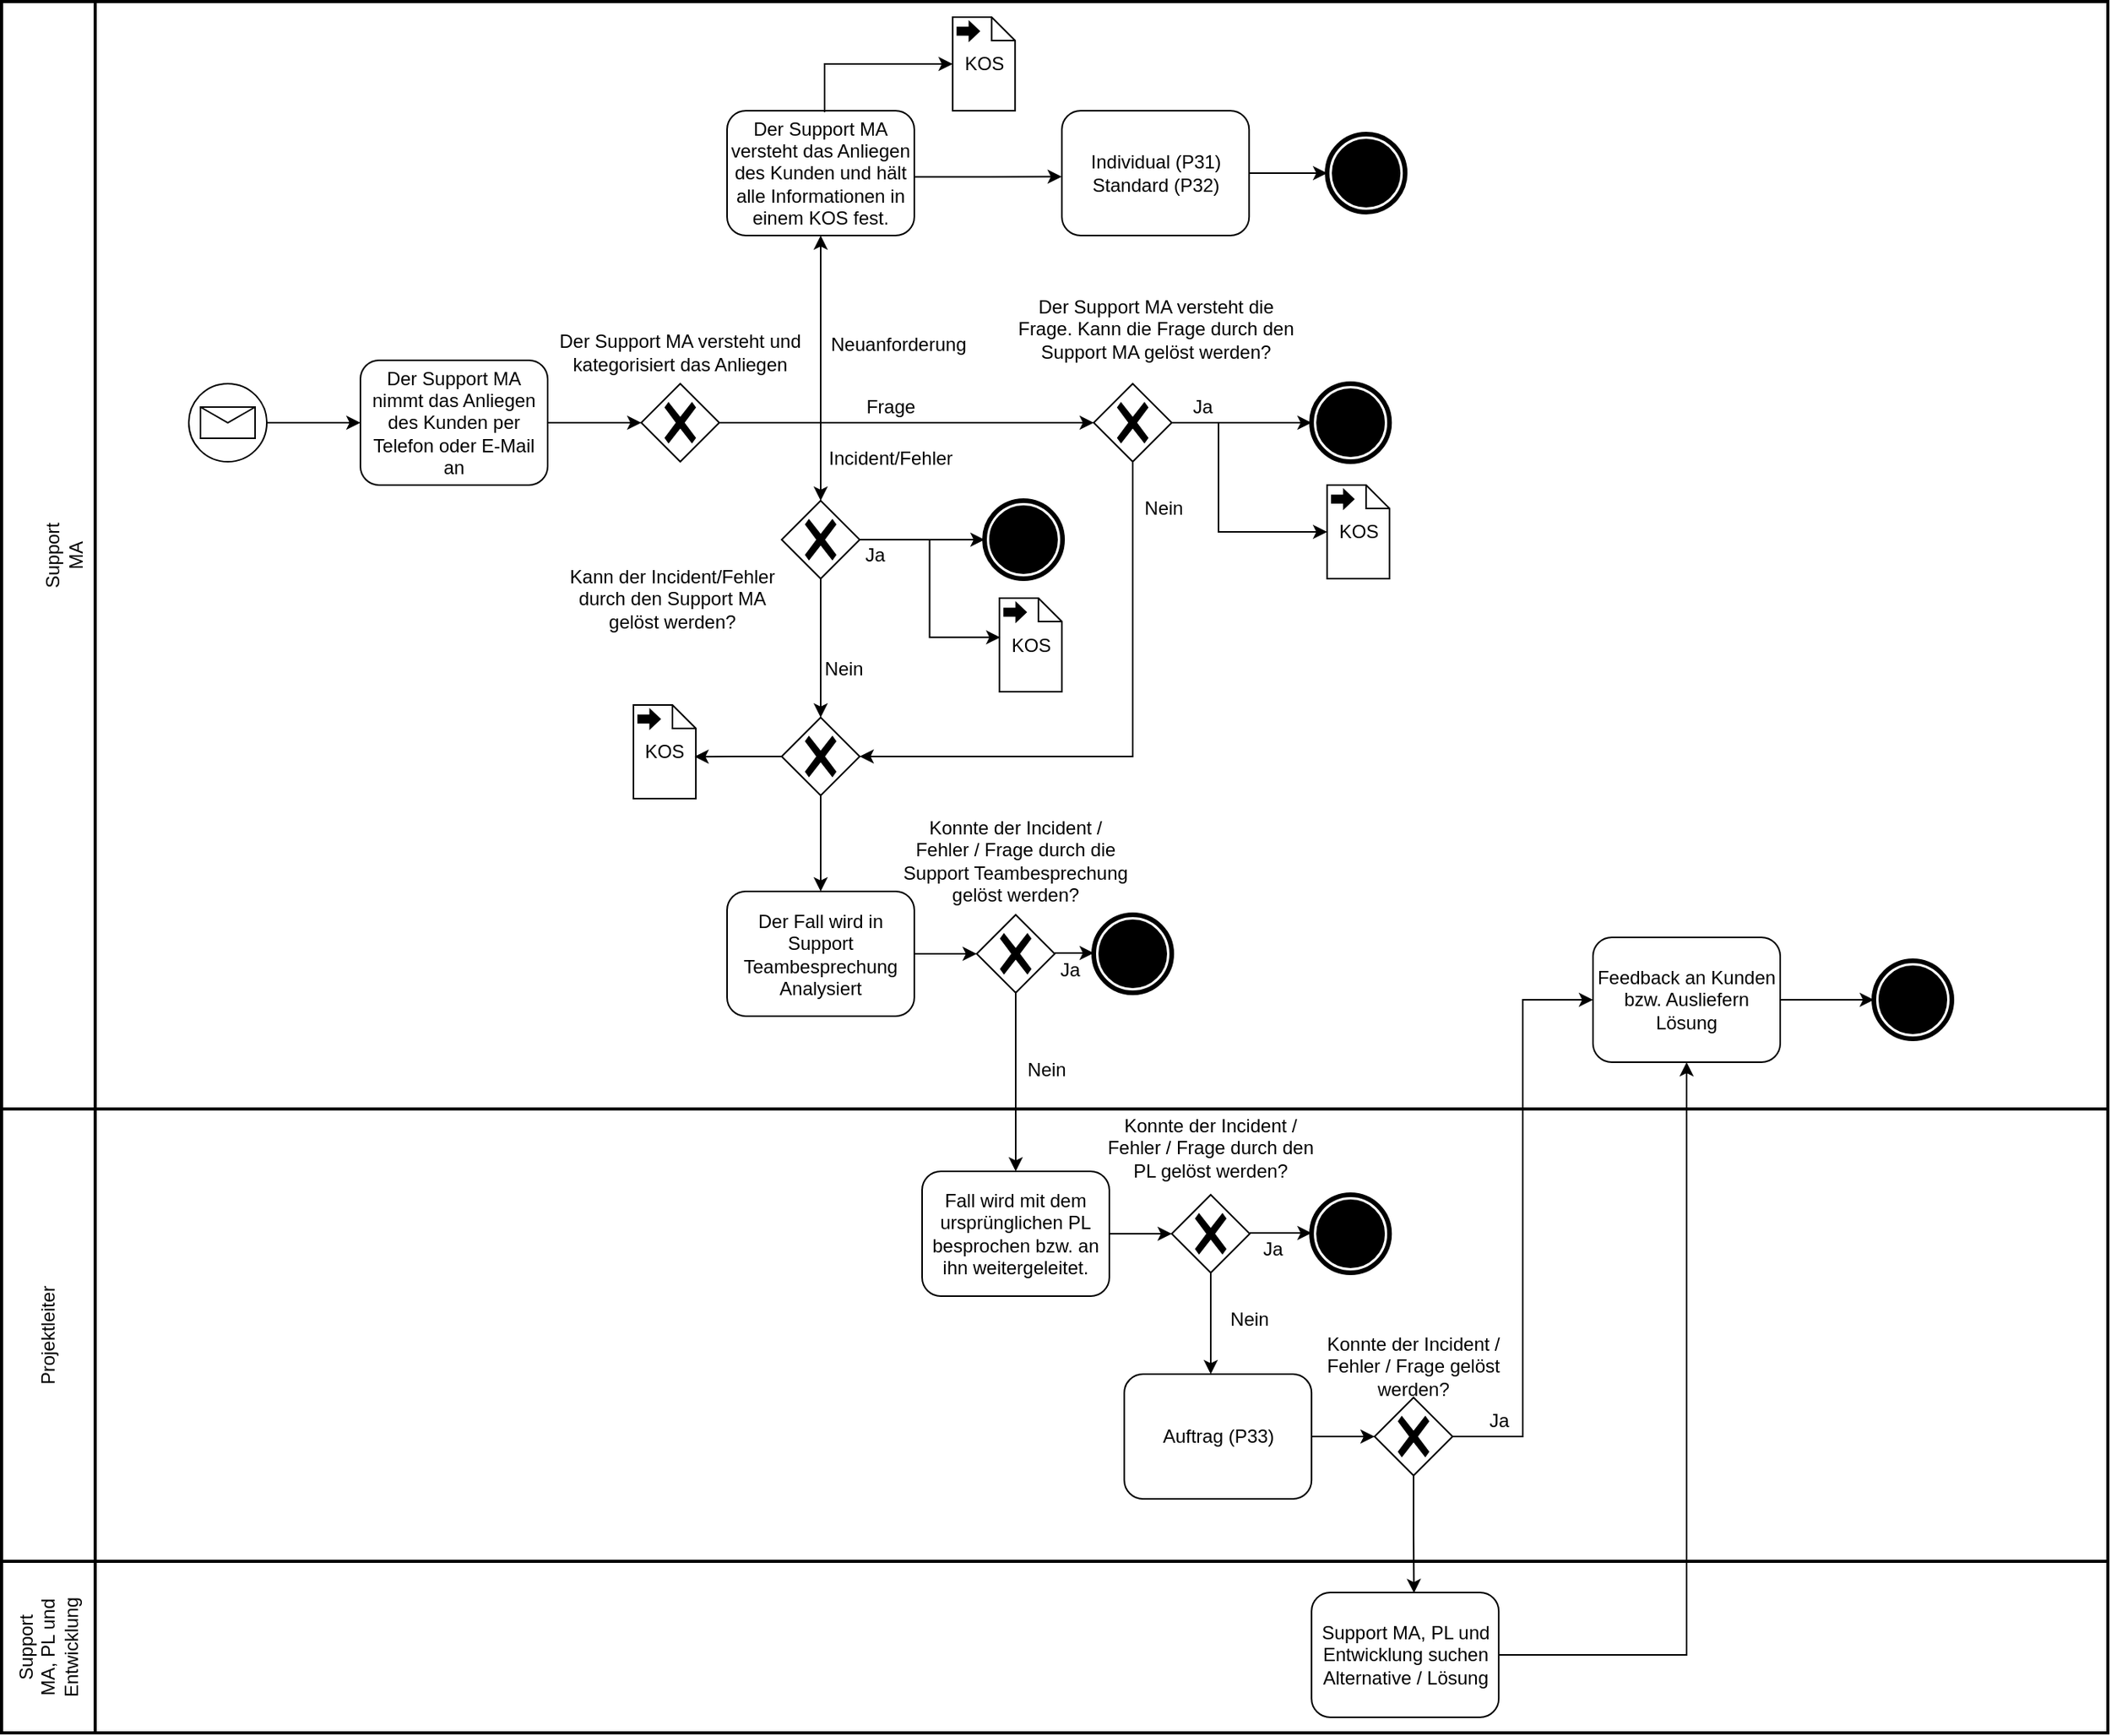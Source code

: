 <mxfile version="20.7.4" type="github">
  <diagram name="Page-1" id="2a216829-ef6e-dabb-86c1-c78162f3ba2b">
    <mxGraphModel dx="1167" dy="610" grid="1" gridSize="10" guides="1" tooltips="1" connect="1" arrows="1" fold="1" page="1" pageScale="1" pageWidth="850" pageHeight="1100" background="none" math="0" shadow="0">
      <root>
        <mxCell id="0" />
        <mxCell id="1" parent="0" />
        <mxCell id="OT7cg2ur5c4f-DrXH7eK-117" value="" style="rounded=0;whiteSpace=wrap;html=1;fillColor=none;strokeWidth=2;" parent="1" vertex="1">
          <mxGeometry x="130" y="20" width="1350" height="710" as="geometry" />
        </mxCell>
        <mxCell id="7a84cebc1def654-2" value="Der Support MA nimmt das Anliegen des Kunden per Telefon oder E-Mail an" style="shape=ext;rounded=1;html=1;whiteSpace=wrap;" parent="1" vertex="1">
          <mxGeometry x="360" y="250" width="120" height="80" as="geometry" />
        </mxCell>
        <mxCell id="7a84cebc1def654-39" style="edgeStyle=orthogonalEdgeStyle;rounded=0;html=1;jettySize=auto;orthogonalLoop=1;entryX=0;entryY=0.5;entryDx=0;entryDy=0;" parent="1" source="7a84cebc1def654-2" edge="1">
          <mxGeometry relative="1" as="geometry">
            <mxPoint x="540" y="290" as="targetPoint" />
          </mxGeometry>
        </mxCell>
        <mxCell id="7a84cebc1def654-50" style="edgeStyle=orthogonalEdgeStyle;rounded=0;html=1;jettySize=auto;orthogonalLoop=1;entryX=0.5;entryY=1;entryDx=0;entryDy=0;" parent="1" edge="1">
          <mxGeometry relative="1" as="geometry">
            <Array as="points">
              <mxPoint x="655" y="290" />
            </Array>
            <mxPoint x="590" y="290" as="sourcePoint" />
            <mxPoint x="655" y="170" as="targetPoint" />
          </mxGeometry>
        </mxCell>
        <mxCell id="OT7cg2ur5c4f-DrXH7eK-1" value="" style="endArrow=classic;html=1;rounded=0;exitX=1;exitY=0.5;exitDx=0;exitDy=0;entryX=0;entryY=0.5;entryDx=0;entryDy=0;" parent="1" target="7a84cebc1def654-2" edge="1">
          <mxGeometry width="50" height="50" relative="1" as="geometry">
            <mxPoint x="290" y="290" as="sourcePoint" />
            <mxPoint x="340" y="220" as="targetPoint" />
          </mxGeometry>
        </mxCell>
        <mxCell id="OT7cg2ur5c4f-DrXH7eK-2" value="Der Support MA versteht und kategorisiert das Anliegen" style="text;html=1;strokeColor=none;fillColor=none;align=center;verticalAlign=middle;whiteSpace=wrap;rounded=0;" parent="1" vertex="1">
          <mxGeometry x="480" y="225" width="170" height="40" as="geometry" />
        </mxCell>
        <mxCell id="OT7cg2ur5c4f-DrXH7eK-4" value="Ja" style="text;html=1;strokeColor=none;fillColor=none;align=center;verticalAlign=middle;whiteSpace=wrap;rounded=0;" parent="1" vertex="1">
          <mxGeometry x="660" y="360" width="60" height="30" as="geometry" />
        </mxCell>
        <mxCell id="OT7cg2ur5c4f-DrXH7eK-10" value="" style="points=[[0.145,0.145,0],[0.5,0,0],[0.855,0.145,0],[1,0.5,0],[0.855,0.855,0],[0.5,1,0],[0.145,0.855,0],[0,0.5,0]];shape=mxgraph.bpmn.event;html=1;verticalLabelPosition=bottom;labelBackgroundColor=#ffffff;verticalAlign=top;align=center;perimeter=ellipsePerimeter;outlineConnect=0;aspect=fixed;outline=standard;symbol=message;" parent="1" vertex="1">
          <mxGeometry x="250" y="265" width="50" height="50" as="geometry" />
        </mxCell>
        <mxCell id="OT7cg2ur5c4f-DrXH7eK-17" value="Neuanforderung" style="text;html=1;strokeColor=none;fillColor=none;align=center;verticalAlign=middle;whiteSpace=wrap;rounded=0;" parent="1" vertex="1">
          <mxGeometry x="675" y="225" width="60" height="30" as="geometry" />
        </mxCell>
        <mxCell id="OT7cg2ur5c4f-DrXH7eK-19" style="edgeStyle=orthogonalEdgeStyle;rounded=0;html=1;jettySize=auto;orthogonalLoop=1;entryX=0;entryY=0.5;entryDx=0;entryDy=0;" parent="1" edge="1">
          <mxGeometry relative="1" as="geometry">
            <Array as="points" />
            <mxPoint x="590" y="290" as="sourcePoint" />
            <mxPoint x="830" y="290" as="targetPoint" />
          </mxGeometry>
        </mxCell>
        <mxCell id="OT7cg2ur5c4f-DrXH7eK-20" style="edgeStyle=orthogonalEdgeStyle;rounded=0;html=1;jettySize=auto;orthogonalLoop=1;" parent="1" target="OT7cg2ur5c4f-DrXH7eK-41" edge="1">
          <mxGeometry relative="1" as="geometry">
            <Array as="points">
              <mxPoint x="655" y="290" />
            </Array>
            <mxPoint x="590" y="290" as="sourcePoint" />
            <mxPoint x="655" y="420" as="targetPoint" />
          </mxGeometry>
        </mxCell>
        <mxCell id="OT7cg2ur5c4f-DrXH7eK-21" value="Incident/Fehler" style="text;html=1;strokeColor=none;fillColor=none;align=center;verticalAlign=middle;whiteSpace=wrap;rounded=0;" parent="1" vertex="1">
          <mxGeometry x="650" y="295" width="100" height="35" as="geometry" />
        </mxCell>
        <mxCell id="OT7cg2ur5c4f-DrXH7eK-26" style="edgeStyle=orthogonalEdgeStyle;rounded=0;orthogonalLoop=1;jettySize=auto;html=1;entryX=-0.001;entryY=0.528;entryDx=0;entryDy=0;exitX=0.992;exitY=0.53;exitDx=0;exitDy=0;exitPerimeter=0;entryPerimeter=0;" parent="1" target="OT7cg2ur5c4f-DrXH7eK-25" edge="1" source="OT7cg2ur5c4f-DrXH7eK-60">
          <mxGeometry relative="1" as="geometry">
            <mxPoint x="760.0" y="131.92" as="sourcePoint" />
          </mxGeometry>
        </mxCell>
        <mxCell id="OT7cg2ur5c4f-DrXH7eK-25" value="Individual (P31)&lt;br&gt;Standard (P32)" style="shape=ext;rounded=1;html=1;whiteSpace=wrap;" parent="1" vertex="1">
          <mxGeometry x="809.6" y="90" width="120" height="80" as="geometry" />
        </mxCell>
        <mxCell id="OT7cg2ur5c4f-DrXH7eK-28" style="edgeStyle=orthogonalEdgeStyle;rounded=0;orthogonalLoop=1;jettySize=auto;html=1;exitX=1;exitY=0.5;exitDx=0;exitDy=0;" parent="1" source="OT7cg2ur5c4f-DrXH7eK-25" target="OT7cg2ur5c4f-DrXH7eK-29" edge="1">
          <mxGeometry relative="1" as="geometry">
            <mxPoint x="944.6" y="130" as="sourcePoint" />
          </mxGeometry>
        </mxCell>
        <mxCell id="OT7cg2ur5c4f-DrXH7eK-29" value="" style="points=[[0.145,0.145,0],[0.5,0,0],[0.855,0.145,0],[1,0.5,0],[0.855,0.855,0],[0.5,1,0],[0.145,0.855,0],[0,0.5,0]];shape=mxgraph.bpmn.event;html=1;verticalLabelPosition=bottom;labelBackgroundColor=#ffffff;verticalAlign=top;align=center;perimeter=ellipsePerimeter;outlineConnect=0;aspect=fixed;outline=end;symbol=terminate;" parent="1" vertex="1">
          <mxGeometry x="979.6" y="105" width="50" height="50" as="geometry" />
        </mxCell>
        <mxCell id="OT7cg2ur5c4f-DrXH7eK-31" value="Kann der Incident/Fehler durch den Support MA gelöst werden?" style="text;html=1;strokeColor=none;fillColor=none;align=center;verticalAlign=middle;whiteSpace=wrap;rounded=0;" parent="1" vertex="1">
          <mxGeometry x="490" y="370" width="140" height="65" as="geometry" />
        </mxCell>
        <mxCell id="OT7cg2ur5c4f-DrXH7eK-32" style="edgeStyle=orthogonalEdgeStyle;rounded=0;orthogonalLoop=1;jettySize=auto;html=1;exitX=1;exitY=0.5;exitDx=0;exitDy=0;exitPerimeter=0;" parent="1" source="OT7cg2ur5c4f-DrXH7eK-41" target="OT7cg2ur5c4f-DrXH7eK-34" edge="1">
          <mxGeometry relative="1" as="geometry">
            <mxPoint x="545" y="402.5" as="sourcePoint" />
          </mxGeometry>
        </mxCell>
        <mxCell id="OT7cg2ur5c4f-DrXH7eK-33" value="" style="shape=mxgraph.bpmn.data;labelPosition=center;verticalLabelPosition=bottom;align=center;verticalAlign=top;whiteSpace=wrap;size=15;html=1;bpmnTransferType=output;" parent="1" vertex="1">
          <mxGeometry x="769.6" y="402.5" width="40" height="60" as="geometry" />
        </mxCell>
        <mxCell id="OT7cg2ur5c4f-DrXH7eK-34" value="" style="points=[[0.145,0.145,0],[0.5,0,0],[0.855,0.145,0],[1,0.5,0],[0.855,0.855,0],[0.5,1,0],[0.145,0.855,0],[0,0.5,0]];shape=mxgraph.bpmn.event;html=1;verticalLabelPosition=bottom;labelBackgroundColor=#ffffff;verticalAlign=top;align=center;perimeter=ellipsePerimeter;outlineConnect=0;aspect=fixed;outline=end;symbol=terminate;" parent="1" vertex="1">
          <mxGeometry x="760" y="340" width="50" height="50" as="geometry" />
        </mxCell>
        <mxCell id="OT7cg2ur5c4f-DrXH7eK-35" value="KOS" style="text;html=1;strokeColor=none;fillColor=none;align=center;verticalAlign=middle;whiteSpace=wrap;rounded=0;" parent="1" vertex="1">
          <mxGeometry x="774.6" y="417.5" width="30" height="30" as="geometry" />
        </mxCell>
        <mxCell id="OT7cg2ur5c4f-DrXH7eK-36" style="edgeStyle=orthogonalEdgeStyle;rounded=0;orthogonalLoop=1;jettySize=auto;html=1;exitX=0.5;exitY=1;exitDx=0;exitDy=0;" parent="1" source="OT7cg2ur5c4f-DrXH7eK-35" target="OT7cg2ur5c4f-DrXH7eK-35" edge="1">
          <mxGeometry relative="1" as="geometry" />
        </mxCell>
        <mxCell id="OT7cg2ur5c4f-DrXH7eK-39" value="" style="points=[[0.25,0.25,0],[0.5,0,0],[0.75,0.25,0],[1,0.5,0],[0.75,0.75,0],[0.5,1,0],[0.25,0.75,0],[0,0.5,0]];shape=mxgraph.bpmn.gateway2;html=1;verticalLabelPosition=bottom;labelBackgroundColor=#ffffff;verticalAlign=top;align=center;perimeter=rhombusPerimeter;outlineConnect=0;outline=none;symbol=none;gwType=exclusive;" parent="1" vertex="1">
          <mxGeometry x="540" y="265" width="50" height="50" as="geometry" />
        </mxCell>
        <mxCell id="OT7cg2ur5c4f-DrXH7eK-74" style="edgeStyle=orthogonalEdgeStyle;rounded=0;orthogonalLoop=1;jettySize=auto;html=1;entryX=0.012;entryY=0.419;entryDx=0;entryDy=0;entryPerimeter=0;" parent="1" source="OT7cg2ur5c4f-DrXH7eK-41" target="OT7cg2ur5c4f-DrXH7eK-33" edge="1">
          <mxGeometry relative="1" as="geometry" />
        </mxCell>
        <mxCell id="uSGcIZpnzLXFnjncOjhk-13" style="edgeStyle=orthogonalEdgeStyle;rounded=0;orthogonalLoop=1;jettySize=auto;html=1;entryX=0.5;entryY=0;entryDx=0;entryDy=0;entryPerimeter=0;" edge="1" parent="1" source="OT7cg2ur5c4f-DrXH7eK-41" target="uSGcIZpnzLXFnjncOjhk-11">
          <mxGeometry relative="1" as="geometry" />
        </mxCell>
        <mxCell id="OT7cg2ur5c4f-DrXH7eK-41" value="" style="points=[[0.25,0.25,0],[0.5,0,0],[0.75,0.25,0],[1,0.5,0],[0.75,0.75,0],[0.5,1,0],[0.25,0.75,0],[0,0.5,0]];shape=mxgraph.bpmn.gateway2;html=1;verticalLabelPosition=bottom;labelBackgroundColor=#ffffff;verticalAlign=top;align=center;perimeter=rhombusPerimeter;outlineConnect=0;outline=none;symbol=none;gwType=exclusive;" parent="1" vertex="1">
          <mxGeometry x="630" y="340" width="50" height="50" as="geometry" />
        </mxCell>
        <mxCell id="OT7cg2ur5c4f-DrXH7eK-42" value="Frage" style="text;html=1;strokeColor=none;fillColor=none;align=center;verticalAlign=middle;whiteSpace=wrap;rounded=0;" parent="1" vertex="1">
          <mxGeometry x="670" y="265" width="60" height="30" as="geometry" />
        </mxCell>
        <mxCell id="OT7cg2ur5c4f-DrXH7eK-75" style="edgeStyle=orthogonalEdgeStyle;rounded=0;orthogonalLoop=1;jettySize=auto;html=1;entryX=0.5;entryY=0;entryDx=0;entryDy=0;exitX=0.5;exitY=1;exitDx=0;exitDy=0;exitPerimeter=0;startArrow=none;" parent="1" source="uSGcIZpnzLXFnjncOjhk-11" target="OT7cg2ur5c4f-DrXH7eK-72" edge="1">
          <mxGeometry relative="1" as="geometry">
            <mxPoint x="655" y="500" as="sourcePoint" />
          </mxGeometry>
        </mxCell>
        <mxCell id="OT7cg2ur5c4f-DrXH7eK-47" style="edgeStyle=orthogonalEdgeStyle;rounded=0;orthogonalLoop=1;jettySize=auto;html=1;exitX=0.5;exitY=1;exitDx=0;exitDy=0;" parent="1" edge="1">
          <mxGeometry relative="1" as="geometry">
            <mxPoint x="655" y="522.5" as="sourcePoint" />
            <mxPoint x="655" y="522.5" as="targetPoint" />
          </mxGeometry>
        </mxCell>
        <mxCell id="OT7cg2ur5c4f-DrXH7eK-52" value="Nein" style="text;html=1;strokeColor=none;fillColor=none;align=center;verticalAlign=middle;whiteSpace=wrap;rounded=0;" parent="1" vertex="1">
          <mxGeometry x="640" y="432.5" width="60" height="30" as="geometry" />
        </mxCell>
        <mxCell id="OT7cg2ur5c4f-DrXH7eK-53" style="edgeStyle=orthogonalEdgeStyle;rounded=0;orthogonalLoop=1;jettySize=auto;html=1;entryX=0;entryY=0.5;entryDx=0;entryDy=0;entryPerimeter=0;" parent="1" target="uSGcIZpnzLXFnjncOjhk-6" edge="1">
          <mxGeometry relative="1" as="geometry">
            <mxPoint x="880" y="290" as="sourcePoint" />
            <mxPoint x="938.84" y="289.72" as="targetPoint" />
            <Array as="points">
              <mxPoint x="910" y="290" />
              <mxPoint x="910" y="360" />
            </Array>
          </mxGeometry>
        </mxCell>
        <mxCell id="OT7cg2ur5c4f-DrXH7eK-54" value="Der Support MA versteht die Frage. Kann die Frage durch den Support MA gelöst werden?" style="text;html=1;strokeColor=none;fillColor=none;align=center;verticalAlign=middle;whiteSpace=wrap;rounded=0;" parent="1" vertex="1">
          <mxGeometry x="779.6" y="210" width="180" height="40" as="geometry" />
        </mxCell>
        <mxCell id="OT7cg2ur5c4f-DrXH7eK-55" style="edgeStyle=orthogonalEdgeStyle;rounded=0;orthogonalLoop=1;jettySize=auto;html=1;exitX=0.166;exitY=0.833;exitDx=0;exitDy=0;exitPerimeter=0;" parent="1" source="OT7cg2ur5c4f-DrXH7eK-68" target="OT7cg2ur5c4f-DrXH7eK-57" edge="1">
          <mxGeometry relative="1" as="geometry">
            <mxPoint x="980" y="295" as="sourcePoint" />
          </mxGeometry>
        </mxCell>
        <mxCell id="OT7cg2ur5c4f-DrXH7eK-57" value="" style="points=[[0.145,0.145,0],[0.5,0,0],[0.855,0.145,0],[1,0.5,0],[0.855,0.855,0],[0.5,1,0],[0.145,0.855,0],[0,0.5,0]];shape=mxgraph.bpmn.event;html=1;verticalLabelPosition=bottom;labelBackgroundColor=#ffffff;verticalAlign=top;align=center;perimeter=ellipsePerimeter;outlineConnect=0;aspect=fixed;outline=end;symbol=terminate;" parent="1" vertex="1">
          <mxGeometry x="969.6" y="265" width="50" height="50" as="geometry" />
        </mxCell>
        <mxCell id="uSGcIZpnzLXFnjncOjhk-14" style="edgeStyle=orthogonalEdgeStyle;rounded=0;orthogonalLoop=1;jettySize=auto;html=1;entryX=1;entryY=0.5;entryDx=0;entryDy=0;entryPerimeter=0;" edge="1" parent="1" source="OT7cg2ur5c4f-DrXH7eK-59" target="uSGcIZpnzLXFnjncOjhk-11">
          <mxGeometry relative="1" as="geometry">
            <Array as="points">
              <mxPoint x="855" y="504" />
            </Array>
          </mxGeometry>
        </mxCell>
        <mxCell id="OT7cg2ur5c4f-DrXH7eK-59" value="" style="points=[[0.25,0.25,0],[0.5,0,0],[0.75,0.25,0],[1,0.5,0],[0.75,0.75,0],[0.5,1,0],[0.25,0.75,0],[0,0.5,0]];shape=mxgraph.bpmn.gateway2;html=1;verticalLabelPosition=bottom;labelBackgroundColor=#ffffff;verticalAlign=top;align=center;perimeter=rhombusPerimeter;outlineConnect=0;outline=none;symbol=none;gwType=exclusive;" parent="1" vertex="1">
          <mxGeometry x="830" y="265" width="50" height="50" as="geometry" />
        </mxCell>
        <mxCell id="OT7cg2ur5c4f-DrXH7eK-60" value="Der Support MA versteht das Anliegen des Kunden und hält alle Informationen in einem KOS fest." style="shape=ext;rounded=1;html=1;whiteSpace=wrap;" parent="1" vertex="1">
          <mxGeometry x="595" y="90" width="120" height="80" as="geometry" />
        </mxCell>
        <mxCell id="OT7cg2ur5c4f-DrXH7eK-61" style="edgeStyle=orthogonalEdgeStyle;rounded=0;orthogonalLoop=1;jettySize=auto;html=1;entryX=0;entryY=0.5;entryDx=0;entryDy=0;entryPerimeter=0;exitX=0.521;exitY=0.011;exitDx=0;exitDy=0;exitPerimeter=0;" parent="1" target="uSGcIZpnzLXFnjncOjhk-1" edge="1" source="OT7cg2ur5c4f-DrXH7eK-60">
          <mxGeometry relative="1" as="geometry">
            <mxPoint x="665" y="74.999" as="sourcePoint" />
            <mxPoint x="675.0" y="75.004" as="targetPoint" />
          </mxGeometry>
        </mxCell>
        <mxCell id="OT7cg2ur5c4f-DrXH7eK-68" value="Ja" style="text;html=1;strokeColor=none;fillColor=none;align=center;verticalAlign=middle;whiteSpace=wrap;rounded=0;" parent="1" vertex="1">
          <mxGeometry x="870.03" y="265" width="60" height="30" as="geometry" />
        </mxCell>
        <mxCell id="OT7cg2ur5c4f-DrXH7eK-69" value="Nein" style="text;html=1;strokeColor=none;fillColor=none;align=center;verticalAlign=middle;whiteSpace=wrap;rounded=0;" parent="1" vertex="1">
          <mxGeometry x="844.6" y="330" width="60" height="30" as="geometry" />
        </mxCell>
        <mxCell id="OT7cg2ur5c4f-DrXH7eK-77" style="edgeStyle=orthogonalEdgeStyle;rounded=0;orthogonalLoop=1;jettySize=auto;html=1;entryX=0;entryY=0.5;entryDx=0;entryDy=0;entryPerimeter=0;" parent="1" source="OT7cg2ur5c4f-DrXH7eK-72" target="OT7cg2ur5c4f-DrXH7eK-76" edge="1">
          <mxGeometry relative="1" as="geometry" />
        </mxCell>
        <mxCell id="OT7cg2ur5c4f-DrXH7eK-72" value="Der Fall wird in Support Teambesprechung Analysiert" style="shape=ext;rounded=1;html=1;whiteSpace=wrap;" parent="1" vertex="1">
          <mxGeometry x="595" y="590.5" width="120" height="80" as="geometry" />
        </mxCell>
        <mxCell id="OT7cg2ur5c4f-DrXH7eK-85" style="edgeStyle=orthogonalEdgeStyle;rounded=0;orthogonalLoop=1;jettySize=auto;html=1;entryX=0.5;entryY=0;entryDx=0;entryDy=0;" parent="1" source="OT7cg2ur5c4f-DrXH7eK-76" target="OT7cg2ur5c4f-DrXH7eK-84" edge="1">
          <mxGeometry relative="1" as="geometry" />
        </mxCell>
        <mxCell id="OT7cg2ur5c4f-DrXH7eK-76" value="" style="points=[[0.25,0.25,0],[0.5,0,0],[0.75,0.25,0],[1,0.5,0],[0.75,0.75,0],[0.5,1,0],[0.25,0.75,0],[0,0.5,0]];shape=mxgraph.bpmn.gateway2;html=1;verticalLabelPosition=bottom;labelBackgroundColor=#ffffff;verticalAlign=top;align=center;perimeter=rhombusPerimeter;outlineConnect=0;outline=none;symbol=none;gwType=exclusive;" parent="1" vertex="1">
          <mxGeometry x="755" y="605.5" width="50" height="50" as="geometry" />
        </mxCell>
        <mxCell id="OT7cg2ur5c4f-DrXH7eK-78" value="Konnte der Incident / Fehler / Frage durch die Support Teambesprechung gelöst werden?" style="text;html=1;strokeColor=none;fillColor=none;align=center;verticalAlign=middle;whiteSpace=wrap;rounded=0;" parent="1" vertex="1">
          <mxGeometry x="705" y="535.5" width="150" height="70" as="geometry" />
        </mxCell>
        <mxCell id="OT7cg2ur5c4f-DrXH7eK-79" style="edgeStyle=orthogonalEdgeStyle;rounded=0;orthogonalLoop=1;jettySize=auto;html=1;exitX=0.5;exitY=0;exitDx=0;exitDy=0;entryX=0;entryY=0.5;entryDx=0;entryDy=0;entryPerimeter=0;" parent="1" target="OT7cg2ur5c4f-DrXH7eK-80" edge="1">
          <mxGeometry relative="1" as="geometry">
            <mxPoint x="805" y="630" as="sourcePoint" />
          </mxGeometry>
        </mxCell>
        <mxCell id="OT7cg2ur5c4f-DrXH7eK-80" value="" style="points=[[0.145,0.145,0],[0.5,0,0],[0.855,0.145,0],[1,0.5,0],[0.855,0.855,0],[0.5,1,0],[0.145,0.855,0],[0,0.5,0]];shape=mxgraph.bpmn.event;html=1;verticalLabelPosition=bottom;labelBackgroundColor=#ffffff;verticalAlign=top;align=center;perimeter=ellipsePerimeter;outlineConnect=0;aspect=fixed;outline=end;symbol=terminate;" parent="1" vertex="1">
          <mxGeometry x="830" y="605.5" width="50" height="50" as="geometry" />
        </mxCell>
        <mxCell id="OT7cg2ur5c4f-DrXH7eK-82" value="Nein" style="text;html=1;strokeColor=none;fillColor=none;align=center;verticalAlign=middle;whiteSpace=wrap;rounded=0;" parent="1" vertex="1">
          <mxGeometry x="770" y="690" width="60" height="30" as="geometry" />
        </mxCell>
        <mxCell id="OT7cg2ur5c4f-DrXH7eK-83" value="Ja" style="text;html=1;strokeColor=none;fillColor=none;align=center;verticalAlign=middle;whiteSpace=wrap;rounded=0;" parent="1" vertex="1">
          <mxGeometry x="784.6" y="625.5" width="60" height="30" as="geometry" />
        </mxCell>
        <mxCell id="OT7cg2ur5c4f-DrXH7eK-100" style="edgeStyle=orthogonalEdgeStyle;rounded=0;orthogonalLoop=1;jettySize=auto;html=1;" parent="1" source="OT7cg2ur5c4f-DrXH7eK-84" target="OT7cg2ur5c4f-DrXH7eK-95" edge="1">
          <mxGeometry relative="1" as="geometry" />
        </mxCell>
        <mxCell id="OT7cg2ur5c4f-DrXH7eK-84" value="Fall wird mit dem ursprünglichen PL besprochen bzw. an ihn weitergeleitet." style="shape=ext;rounded=1;html=1;whiteSpace=wrap;" parent="1" vertex="1">
          <mxGeometry x="720" y="770" width="120" height="80" as="geometry" />
        </mxCell>
        <mxCell id="OT7cg2ur5c4f-DrXH7eK-94" style="edgeStyle=orthogonalEdgeStyle;rounded=0;orthogonalLoop=1;jettySize=auto;html=1;" parent="1" source="OT7cg2ur5c4f-DrXH7eK-95" edge="1">
          <mxGeometry relative="1" as="geometry">
            <mxPoint x="905" y="900" as="targetPoint" />
          </mxGeometry>
        </mxCell>
        <mxCell id="OT7cg2ur5c4f-DrXH7eK-95" value="" style="points=[[0.25,0.25,0],[0.5,0,0],[0.75,0.25,0],[1,0.5,0],[0.75,0.75,0],[0.5,1,0],[0.25,0.75,0],[0,0.5,0]];shape=mxgraph.bpmn.gateway2;html=1;verticalLabelPosition=bottom;labelBackgroundColor=#ffffff;verticalAlign=top;align=center;perimeter=rhombusPerimeter;outlineConnect=0;outline=none;symbol=none;gwType=exclusive;" parent="1" vertex="1">
          <mxGeometry x="880" y="785" width="50" height="50" as="geometry" />
        </mxCell>
        <mxCell id="OT7cg2ur5c4f-DrXH7eK-96" style="edgeStyle=orthogonalEdgeStyle;rounded=0;orthogonalLoop=1;jettySize=auto;html=1;exitX=0.5;exitY=0;exitDx=0;exitDy=0;entryX=0;entryY=0.5;entryDx=0;entryDy=0;entryPerimeter=0;" parent="1" target="OT7cg2ur5c4f-DrXH7eK-97" edge="1">
          <mxGeometry relative="1" as="geometry">
            <mxPoint x="930" y="809.5" as="sourcePoint" />
          </mxGeometry>
        </mxCell>
        <mxCell id="OT7cg2ur5c4f-DrXH7eK-97" value="" style="points=[[0.145,0.145,0],[0.5,0,0],[0.855,0.145,0],[1,0.5,0],[0.855,0.855,0],[0.5,1,0],[0.145,0.855,0],[0,0.5,0]];shape=mxgraph.bpmn.event;html=1;verticalLabelPosition=bottom;labelBackgroundColor=#ffffff;verticalAlign=top;align=center;perimeter=ellipsePerimeter;outlineConnect=0;aspect=fixed;outline=end;symbol=terminate;" parent="1" vertex="1">
          <mxGeometry x="969.6" y="785" width="50" height="50" as="geometry" />
        </mxCell>
        <mxCell id="OT7cg2ur5c4f-DrXH7eK-98" value="Nein" style="text;html=1;strokeColor=none;fillColor=none;align=center;verticalAlign=middle;whiteSpace=wrap;rounded=0;" parent="1" vertex="1">
          <mxGeometry x="899.6" y="850" width="60" height="30" as="geometry" />
        </mxCell>
        <mxCell id="OT7cg2ur5c4f-DrXH7eK-99" value="Ja" style="text;html=1;strokeColor=none;fillColor=none;align=center;verticalAlign=middle;whiteSpace=wrap;rounded=0;" parent="1" vertex="1">
          <mxGeometry x="915.4" y="805" width="59.6" height="30" as="geometry" />
        </mxCell>
        <mxCell id="OT7cg2ur5c4f-DrXH7eK-101" value="Konnte der Incident / Fehler / Frage durch den PL gelöst werden?" style="text;html=1;strokeColor=none;fillColor=none;align=center;verticalAlign=middle;whiteSpace=wrap;rounded=0;" parent="1" vertex="1">
          <mxGeometry x="830" y="720" width="150" height="70" as="geometry" />
        </mxCell>
        <mxCell id="OT7cg2ur5c4f-DrXH7eK-105" style="edgeStyle=orthogonalEdgeStyle;rounded=0;orthogonalLoop=1;jettySize=auto;html=1;entryX=0;entryY=0.5;entryDx=0;entryDy=0;entryPerimeter=0;" parent="1" source="OT7cg2ur5c4f-DrXH7eK-103" target="OT7cg2ur5c4f-DrXH7eK-104" edge="1">
          <mxGeometry relative="1" as="geometry" />
        </mxCell>
        <mxCell id="OT7cg2ur5c4f-DrXH7eK-103" value="Auftrag (P33)" style="shape=ext;rounded=1;html=1;whiteSpace=wrap;" parent="1" vertex="1">
          <mxGeometry x="849.6" y="900" width="120" height="80" as="geometry" />
        </mxCell>
        <mxCell id="OT7cg2ur5c4f-DrXH7eK-108" style="edgeStyle=orthogonalEdgeStyle;rounded=0;orthogonalLoop=1;jettySize=auto;html=1;entryX=0;entryY=0.5;entryDx=0;entryDy=0;" parent="1" source="OT7cg2ur5c4f-DrXH7eK-104" target="OT7cg2ur5c4f-DrXH7eK-107" edge="1">
          <mxGeometry relative="1" as="geometry" />
        </mxCell>
        <mxCell id="OT7cg2ur5c4f-DrXH7eK-112" style="edgeStyle=orthogonalEdgeStyle;rounded=0;orthogonalLoop=1;jettySize=auto;html=1;entryX=0.547;entryY=0.004;entryDx=0;entryDy=0;entryPerimeter=0;" parent="1" source="OT7cg2ur5c4f-DrXH7eK-104" target="OT7cg2ur5c4f-DrXH7eK-111" edge="1">
          <mxGeometry relative="1" as="geometry" />
        </mxCell>
        <mxCell id="OT7cg2ur5c4f-DrXH7eK-104" value="" style="points=[[0.25,0.25,0],[0.5,0,0],[0.75,0.25,0],[1,0.5,0],[0.75,0.75,0],[0.5,1,0],[0.25,0.75,0],[0,0.5,0]];shape=mxgraph.bpmn.gateway2;html=1;verticalLabelPosition=bottom;labelBackgroundColor=#ffffff;verticalAlign=top;align=center;perimeter=rhombusPerimeter;outlineConnect=0;outline=none;symbol=none;gwType=exclusive;" parent="1" vertex="1">
          <mxGeometry x="1010" y="915" width="50" height="50" as="geometry" />
        </mxCell>
        <mxCell id="OT7cg2ur5c4f-DrXH7eK-106" value="Konnte der Incident / Fehler / Frage gelöst werden?" style="text;html=1;strokeColor=none;fillColor=none;align=center;verticalAlign=middle;whiteSpace=wrap;rounded=0;" parent="1" vertex="1">
          <mxGeometry x="960" y="860" width="150" height="70" as="geometry" />
        </mxCell>
        <mxCell id="OT7cg2ur5c4f-DrXH7eK-116" style="edgeStyle=orthogonalEdgeStyle;rounded=0;orthogonalLoop=1;jettySize=auto;html=1;entryX=0;entryY=0.5;entryDx=0;entryDy=0;entryPerimeter=0;" parent="1" source="OT7cg2ur5c4f-DrXH7eK-107" target="OT7cg2ur5c4f-DrXH7eK-115" edge="1">
          <mxGeometry relative="1" as="geometry" />
        </mxCell>
        <mxCell id="OT7cg2ur5c4f-DrXH7eK-107" value="Feedback an Kunden bzw. Ausliefern Lösung" style="shape=ext;rounded=1;html=1;whiteSpace=wrap;" parent="1" vertex="1">
          <mxGeometry x="1150" y="620" width="120" height="80" as="geometry" />
        </mxCell>
        <mxCell id="OT7cg2ur5c4f-DrXH7eK-109" value="Ja" style="text;html=1;strokeColor=none;fillColor=none;align=center;verticalAlign=middle;whiteSpace=wrap;rounded=0;" parent="1" vertex="1">
          <mxGeometry x="1060" y="915" width="59.6" height="30" as="geometry" />
        </mxCell>
        <mxCell id="OT7cg2ur5c4f-DrXH7eK-113" style="edgeStyle=orthogonalEdgeStyle;rounded=0;orthogonalLoop=1;jettySize=auto;html=1;entryX=0.5;entryY=1;entryDx=0;entryDy=0;" parent="1" source="OT7cg2ur5c4f-DrXH7eK-111" target="OT7cg2ur5c4f-DrXH7eK-107" edge="1">
          <mxGeometry relative="1" as="geometry" />
        </mxCell>
        <mxCell id="OT7cg2ur5c4f-DrXH7eK-111" value="Support MA, PL und Entwicklung suchen Alternative / Lösung" style="shape=ext;rounded=1;html=1;whiteSpace=wrap;" parent="1" vertex="1">
          <mxGeometry x="969.6" y="1040" width="120" height="80" as="geometry" />
        </mxCell>
        <mxCell id="OT7cg2ur5c4f-DrXH7eK-115" value="" style="points=[[0.145,0.145,0],[0.5,0,0],[0.855,0.145,0],[1,0.5,0],[0.855,0.855,0],[0.5,1,0],[0.145,0.855,0],[0,0.5,0]];shape=mxgraph.bpmn.event;html=1;verticalLabelPosition=bottom;labelBackgroundColor=#ffffff;verticalAlign=top;align=center;perimeter=ellipsePerimeter;outlineConnect=0;aspect=fixed;outline=end;symbol=terminate;" parent="1" vertex="1">
          <mxGeometry x="1330" y="635" width="50" height="50" as="geometry" />
        </mxCell>
        <mxCell id="OT7cg2ur5c4f-DrXH7eK-118" value="" style="rounded=0;whiteSpace=wrap;html=1;fillColor=none;strokeWidth=2;" parent="1" vertex="1">
          <mxGeometry x="130" y="730" width="1350" height="290" as="geometry" />
        </mxCell>
        <mxCell id="OT7cg2ur5c4f-DrXH7eK-119" value="" style="rounded=0;whiteSpace=wrap;html=1;fillColor=none;strokeWidth=2;" parent="1" vertex="1">
          <mxGeometry x="130" y="20" width="60" height="1110" as="geometry" />
        </mxCell>
        <mxCell id="OT7cg2ur5c4f-DrXH7eK-120" value="Support MA" style="text;html=1;strokeColor=none;fillColor=none;align=center;verticalAlign=middle;whiteSpace=wrap;rounded=0;direction=east;rotation=270;" parent="1" vertex="1">
          <mxGeometry x="140" y="360" width="60" height="30" as="geometry" />
        </mxCell>
        <mxCell id="OT7cg2ur5c4f-DrXH7eK-121" value="" style="rounded=0;whiteSpace=wrap;html=1;fillColor=none;strokeWidth=2;" parent="1" vertex="1">
          <mxGeometry x="130" y="1020" width="1350" height="110" as="geometry" />
        </mxCell>
        <mxCell id="OT7cg2ur5c4f-DrXH7eK-122" value="Projektleiter" style="text;html=1;strokeColor=none;fillColor=none;align=center;verticalAlign=middle;whiteSpace=wrap;rounded=0;direction=east;rotation=270;" parent="1" vertex="1">
          <mxGeometry x="130" y="860" width="60" height="30" as="geometry" />
        </mxCell>
        <mxCell id="OT7cg2ur5c4f-DrXH7eK-123" value="Support MA, PL und Entwicklung" style="text;html=1;strokeColor=none;fillColor=none;align=center;verticalAlign=middle;whiteSpace=wrap;rounded=0;direction=east;rotation=270;" parent="1" vertex="1">
          <mxGeometry x="130" y="1060" width="60" height="30" as="geometry" />
        </mxCell>
        <mxCell id="uSGcIZpnzLXFnjncOjhk-1" value="" style="shape=mxgraph.bpmn.data;labelPosition=center;verticalLabelPosition=bottom;align=center;verticalAlign=top;whiteSpace=wrap;size=15;html=1;bpmnTransferType=output;" vertex="1" parent="1">
          <mxGeometry x="739.6" y="30" width="40" height="60" as="geometry" />
        </mxCell>
        <mxCell id="uSGcIZpnzLXFnjncOjhk-2" value="KOS" style="text;html=1;strokeColor=none;fillColor=none;align=center;verticalAlign=middle;whiteSpace=wrap;rounded=0;" vertex="1" parent="1">
          <mxGeometry x="744.6" y="45" width="30" height="30" as="geometry" />
        </mxCell>
        <mxCell id="uSGcIZpnzLXFnjncOjhk-6" value="" style="shape=mxgraph.bpmn.data;labelPosition=center;verticalLabelPosition=bottom;align=center;verticalAlign=top;whiteSpace=wrap;size=15;html=1;bpmnTransferType=output;" vertex="1" parent="1">
          <mxGeometry x="979.6" y="330" width="40" height="60" as="geometry" />
        </mxCell>
        <mxCell id="uSGcIZpnzLXFnjncOjhk-7" value="KOS" style="text;html=1;strokeColor=none;fillColor=none;align=center;verticalAlign=middle;whiteSpace=wrap;rounded=0;" vertex="1" parent="1">
          <mxGeometry x="984.6" y="345" width="30" height="30" as="geometry" />
        </mxCell>
        <mxCell id="uSGcIZpnzLXFnjncOjhk-8" value="" style="shape=mxgraph.bpmn.data;labelPosition=center;verticalLabelPosition=bottom;align=center;verticalAlign=top;whiteSpace=wrap;size=15;html=1;bpmnTransferType=output;" vertex="1" parent="1">
          <mxGeometry x="535" y="471" width="40" height="60" as="geometry" />
        </mxCell>
        <mxCell id="uSGcIZpnzLXFnjncOjhk-9" value="KOS" style="text;html=1;strokeColor=none;fillColor=none;align=center;verticalAlign=middle;whiteSpace=wrap;rounded=0;" vertex="1" parent="1">
          <mxGeometry x="540" y="486" width="30" height="30" as="geometry" />
        </mxCell>
        <mxCell id="uSGcIZpnzLXFnjncOjhk-15" style="edgeStyle=orthogonalEdgeStyle;rounded=0;orthogonalLoop=1;jettySize=auto;html=1;entryX=0.979;entryY=0.552;entryDx=0;entryDy=0;entryPerimeter=0;" edge="1" parent="1" source="uSGcIZpnzLXFnjncOjhk-11" target="uSGcIZpnzLXFnjncOjhk-8">
          <mxGeometry relative="1" as="geometry" />
        </mxCell>
        <mxCell id="uSGcIZpnzLXFnjncOjhk-11" value="" style="points=[[0.25,0.25,0],[0.5,0,0],[0.75,0.25,0],[1,0.5,0],[0.75,0.75,0],[0.5,1,0],[0.25,0.75,0],[0,0.5,0]];shape=mxgraph.bpmn.gateway2;html=1;verticalLabelPosition=bottom;labelBackgroundColor=#ffffff;verticalAlign=top;align=center;perimeter=rhombusPerimeter;outlineConnect=0;outline=none;symbol=none;gwType=exclusive;" vertex="1" parent="1">
          <mxGeometry x="630" y="479" width="50" height="50" as="geometry" />
        </mxCell>
      </root>
    </mxGraphModel>
  </diagram>
</mxfile>
